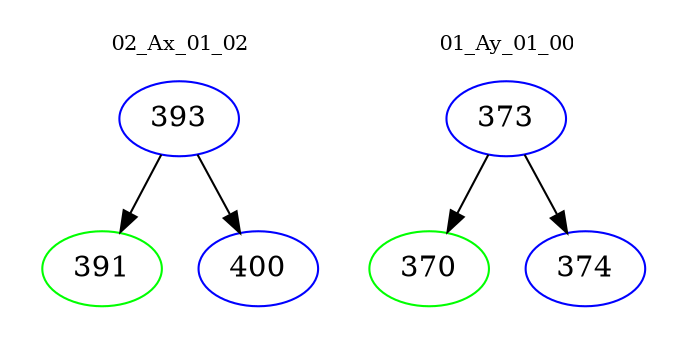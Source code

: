 digraph{
subgraph cluster_0 {
color = white
label = "02_Ax_01_02";
fontsize=10;
T0_393 [label="393", color="blue"]
T0_393 -> T0_391 [color="black"]
T0_391 [label="391", color="green"]
T0_393 -> T0_400 [color="black"]
T0_400 [label="400", color="blue"]
}
subgraph cluster_1 {
color = white
label = "01_Ay_01_00";
fontsize=10;
T1_373 [label="373", color="blue"]
T1_373 -> T1_370 [color="black"]
T1_370 [label="370", color="green"]
T1_373 -> T1_374 [color="black"]
T1_374 [label="374", color="blue"]
}
}
